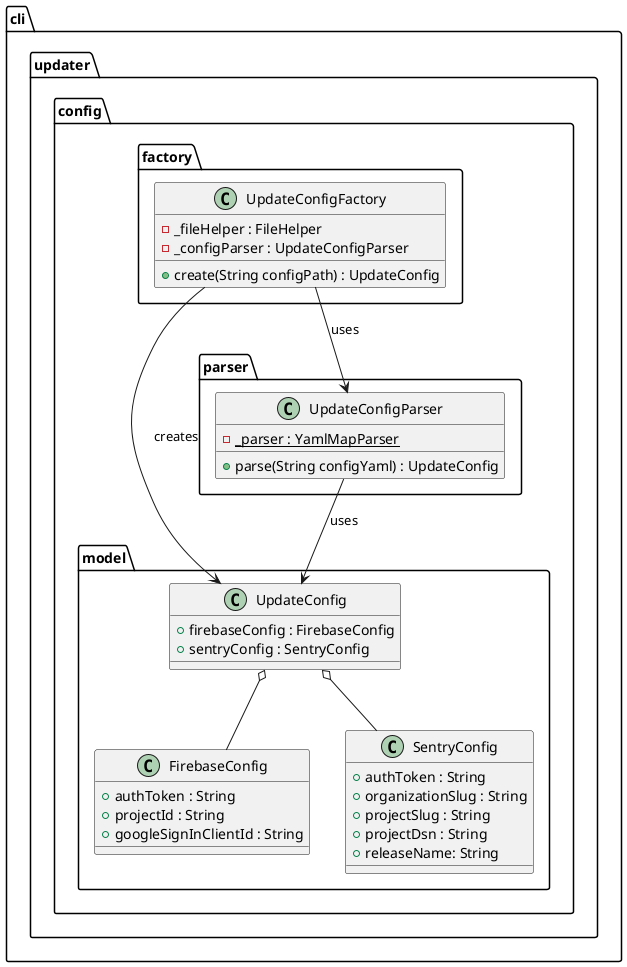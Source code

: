 @startuml yaml_config_parser_class_diagram

package cli {
    package updater {
        package config {
            package factory {
                class UpdateConfigFactory {
                    - _fileHelper : FileHelper
                    - _configParser : UpdateConfigParser
                    + create(String configPath) : UpdateConfig
                }
            }

            package model {
                class UpdateConfig {
                    + firebaseConfig : FirebaseConfig
                    + sentryConfig : SentryConfig
                }

                class FirebaseConfig {
                    + authToken : String
                    + projectId : String
                    + googleSignInClientId : String
                }

                class SentryConfig {
                    + authToken : String
                    + organizationSlug : String
                    + projectSlug : String
                    + projectDsn : String
                    + releaseName: String
                }
            }

            package parser {
                class UpdateConfigParser {
                    - {static} _parser : YamlMapParser
                    + parse(String configYaml) : UpdateConfig
                }
            }
        }
    }
}

UpdateConfigParser --> UpdateConfig : uses
UpdateConfigFactory --> UpdateConfigParser : uses
UpdateConfigFactory --> UpdateConfig : creates

FirebaseConfig -up-o UpdateConfig
SentryConfig -up-o UpdateConfig

@enduml
